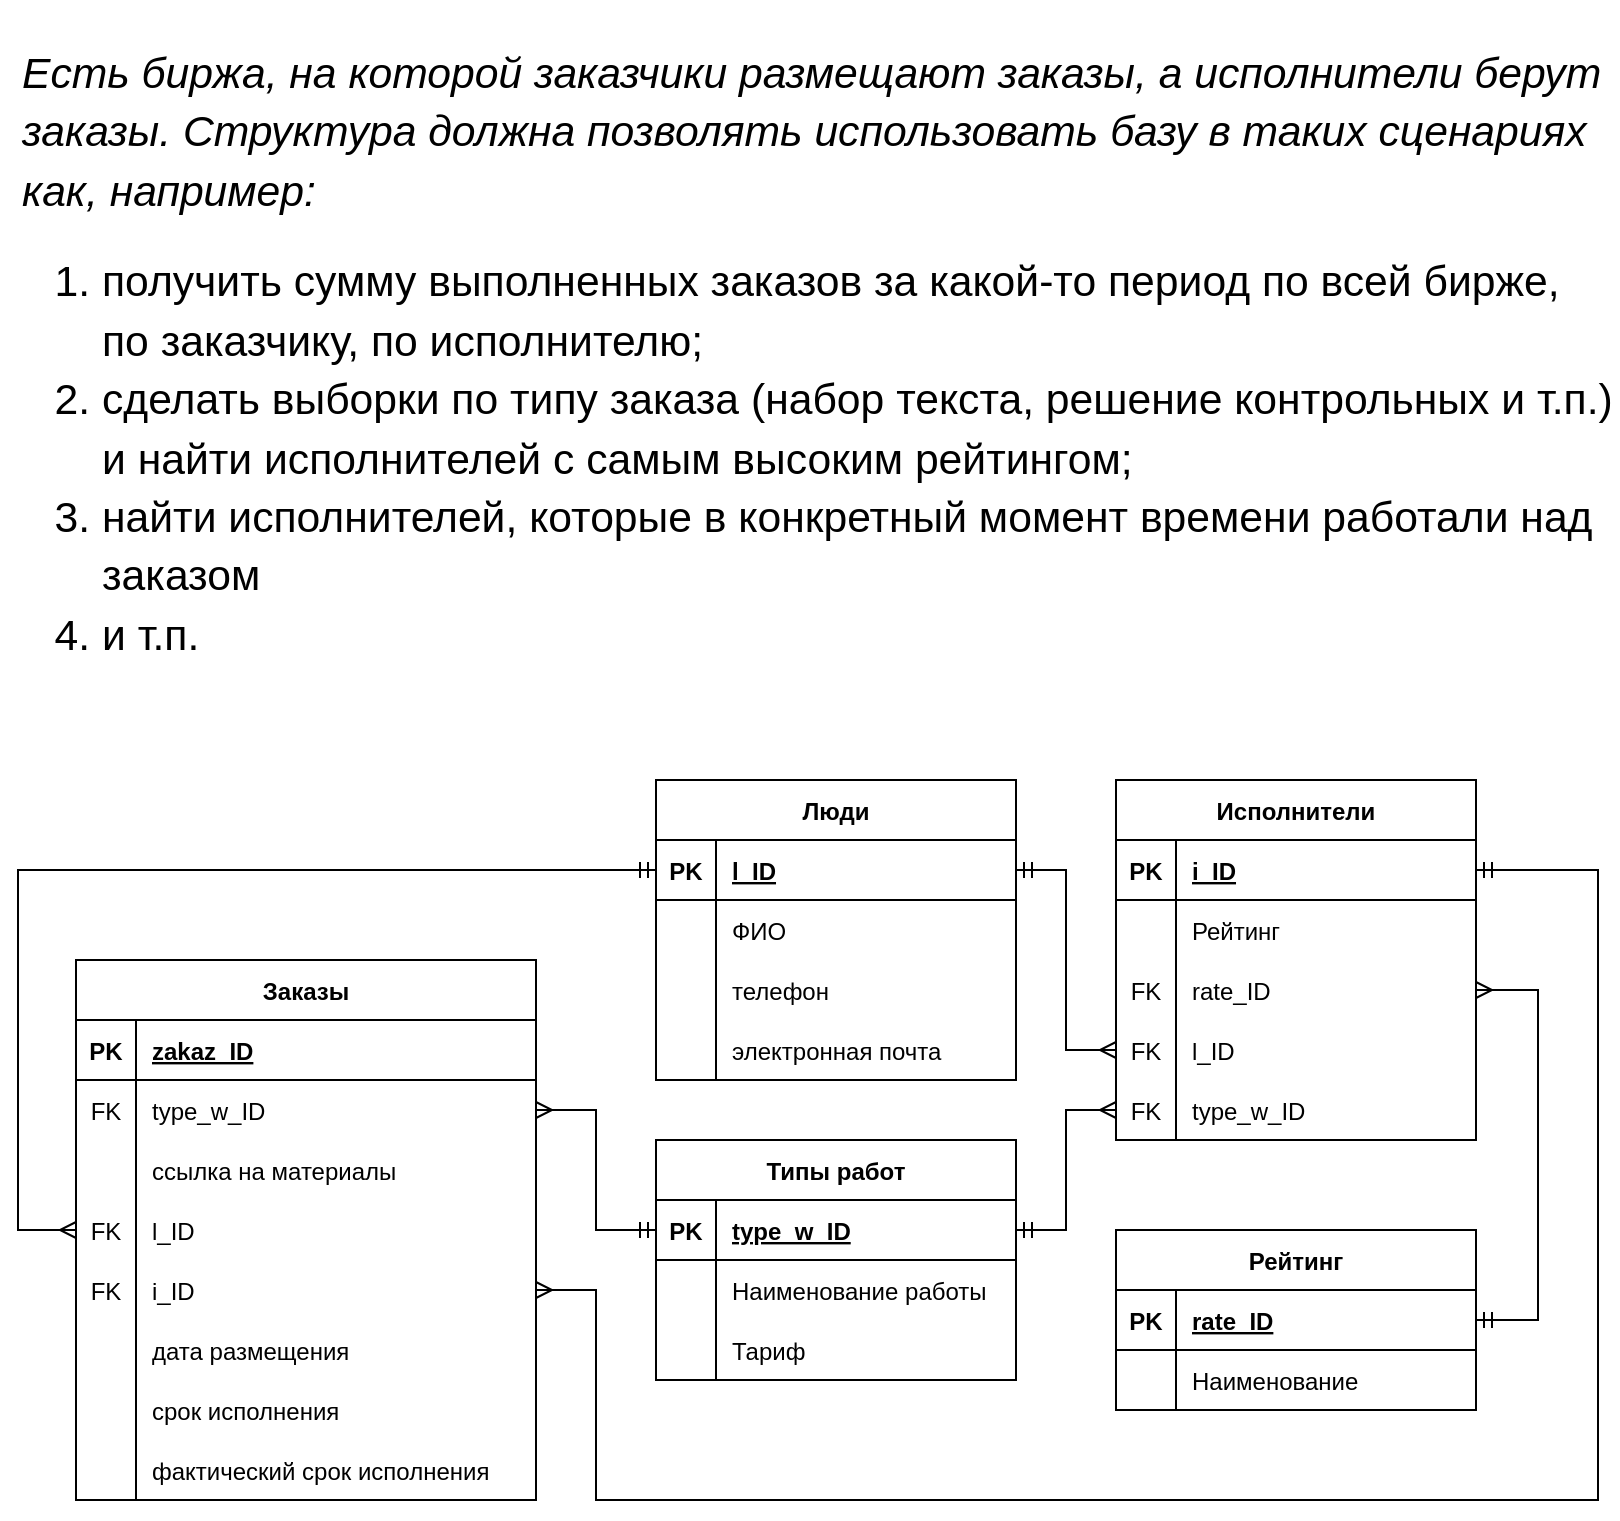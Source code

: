 <mxfile version="16.5.6" type="github">
  <diagram id="vkciOl9hvrgsSbx-2ZFM" name="Page-1">
    <mxGraphModel dx="1102" dy="2061" grid="1" gridSize="10" guides="1" tooltips="1" connect="1" arrows="1" fold="1" page="1" pageScale="1" pageWidth="827" pageHeight="1169" math="0" shadow="0">
      <root>
        <mxCell id="0" />
        <mxCell id="1" parent="0" />
        <mxCell id="ZaQk2l-yjjnWREur3eZ6-1" value="&lt;p dir=&quot;ltr&quot; style=&quot;line-height: 1.38 ; margin-top: 12pt ; margin-bottom: 12pt&quot; id=&quot;docs-internal-guid-576c9d6f-7fff-1a67-5359-b7218d271dd9&quot;&gt;&lt;span style=&quot;font-size: 16pt; font-family: &amp;quot;ibm plex sans&amp;quot;, sans-serif; color: rgb(0, 0, 0); background-color: transparent; font-weight: 400; font-style: italic; font-variant: normal; text-decoration: none; vertical-align: baseline;&quot;&gt;Есть биржа, на которой заказчики размещают заказы, а исполнители берут заказы. Структура должна позволять использовать базу в таких сценариях как, например:&lt;/span&gt;&lt;/p&gt;&lt;ol style=&quot;margin-top: 0 ; margin-bottom: 0&quot;&gt;&lt;li dir=&quot;ltr&quot; style=&quot;list-style-type: decimal; font-size: 16pt; font-family: &amp;quot;ibm plex sans&amp;quot;, sans-serif; color: rgb(0, 0, 0); background-color: transparent; font-weight: 400; font-style: normal; font-variant: normal; text-decoration: none; vertical-align: baseline;&quot;&gt;&lt;p dir=&quot;ltr&quot; style=&quot;line-height: 1.38 ; margin-top: 12pt ; margin-bottom: 0pt&quot;&gt;&lt;span style=&quot;font-size: 16pt; font-family: &amp;quot;ibm plex sans&amp;quot;, sans-serif; color: rgb(0, 0, 0); background-color: transparent; font-weight: 400; font-style: normal; font-variant: normal; text-decoration: none; vertical-align: baseline;&quot;&gt;получить сумму выполненных заказов за какой-то период по всей бирже, по заказчику, по исполнителю;&lt;/span&gt;&lt;/p&gt;&lt;/li&gt;&lt;li dir=&quot;ltr&quot; style=&quot;list-style-type: decimal; font-size: 16pt; font-family: &amp;quot;ibm plex sans&amp;quot;, sans-serif; color: rgb(0, 0, 0); background-color: transparent; font-weight: 400; font-style: normal; font-variant: normal; text-decoration: none; vertical-align: baseline;&quot;&gt;&lt;p dir=&quot;ltr&quot; style=&quot;line-height: 1.38 ; margin-top: 0pt ; margin-bottom: 0pt&quot;&gt;&lt;span style=&quot;font-size: 16pt; font-family: &amp;quot;ibm plex sans&amp;quot;, sans-serif; color: rgb(0, 0, 0); background-color: transparent; font-weight: 400; font-style: normal; font-variant: normal; text-decoration: none; vertical-align: baseline;&quot;&gt;сделать выборки по типу заказа (набор текста, решение контрольных и т.п.) и найти исполнителей с самым высоким рейтингом;&lt;/span&gt;&lt;/p&gt;&lt;/li&gt;&lt;li dir=&quot;ltr&quot; style=&quot;list-style-type: decimal; font-size: 16pt; font-family: &amp;quot;ibm plex sans&amp;quot;, sans-serif; color: rgb(0, 0, 0); background-color: transparent; font-weight: 400; font-style: normal; font-variant: normal; text-decoration: none; vertical-align: baseline;&quot;&gt;&lt;p dir=&quot;ltr&quot; style=&quot;line-height: 1.38 ; margin-top: 0pt ; margin-bottom: 0pt&quot;&gt;&lt;span style=&quot;font-size: 16pt; font-family: &amp;quot;ibm plex sans&amp;quot;, sans-serif; color: rgb(0, 0, 0); background-color: transparent; font-weight: 400; font-style: normal; font-variant: normal; text-decoration: none; vertical-align: baseline;&quot;&gt;найти исполнителей, которые в конкретный момент времени работали над заказом&lt;/span&gt;&lt;/p&gt;&lt;/li&gt;&lt;li dir=&quot;ltr&quot; style=&quot;list-style-type: decimal; font-size: 16pt; font-family: &amp;quot;ibm plex sans&amp;quot;, sans-serif; color: rgb(0, 0, 0); background-color: transparent; font-weight: 400; font-style: normal; font-variant: normal; text-decoration: none; vertical-align: baseline;&quot;&gt;&lt;p dir=&quot;ltr&quot; style=&quot;line-height: 1.38 ; margin-top: 0pt ; margin-bottom: 12pt&quot;&gt;&lt;span style=&quot;font-size: 16pt; font-family: &amp;quot;ibm plex sans&amp;quot;, sans-serif; color: rgb(0, 0, 0); background-color: transparent; font-weight: 400; font-style: normal; font-variant: normal; text-decoration: none; vertical-align: baseline;&quot;&gt;и т.п.&lt;/span&gt;&lt;/p&gt;&lt;/li&gt;&lt;/ol&gt;" style="text;whiteSpace=wrap;html=1;" parent="1" vertex="1">
          <mxGeometry x="20" y="-10" width="800" height="330" as="geometry" />
        </mxCell>
        <mxCell id="ZaQk2l-yjjnWREur3eZ6-2" value="Заказы" style="shape=table;startSize=30;container=1;collapsible=1;childLayout=tableLayout;fixedRows=1;rowLines=0;fontStyle=1;align=center;resizeLast=1;" parent="1" vertex="1">
          <mxGeometry x="49" y="470" width="230" height="270" as="geometry" />
        </mxCell>
        <mxCell id="ZaQk2l-yjjnWREur3eZ6-3" value="" style="shape=tableRow;horizontal=0;startSize=0;swimlaneHead=0;swimlaneBody=0;fillColor=none;collapsible=0;dropTarget=0;points=[[0,0.5],[1,0.5]];portConstraint=eastwest;top=0;left=0;right=0;bottom=1;" parent="ZaQk2l-yjjnWREur3eZ6-2" vertex="1">
          <mxGeometry y="30" width="230" height="30" as="geometry" />
        </mxCell>
        <mxCell id="ZaQk2l-yjjnWREur3eZ6-4" value="PK" style="shape=partialRectangle;connectable=0;fillColor=none;top=0;left=0;bottom=0;right=0;fontStyle=1;overflow=hidden;" parent="ZaQk2l-yjjnWREur3eZ6-3" vertex="1">
          <mxGeometry width="30" height="30" as="geometry">
            <mxRectangle width="30" height="30" as="alternateBounds" />
          </mxGeometry>
        </mxCell>
        <mxCell id="ZaQk2l-yjjnWREur3eZ6-5" value="zakaz_ID" style="shape=partialRectangle;connectable=0;fillColor=none;top=0;left=0;bottom=0;right=0;align=left;spacingLeft=6;fontStyle=5;overflow=hidden;" parent="ZaQk2l-yjjnWREur3eZ6-3" vertex="1">
          <mxGeometry x="30" width="200" height="30" as="geometry">
            <mxRectangle width="200" height="30" as="alternateBounds" />
          </mxGeometry>
        </mxCell>
        <mxCell id="ZaQk2l-yjjnWREur3eZ6-15" value="" style="shape=tableRow;horizontal=0;startSize=0;swimlaneHead=0;swimlaneBody=0;fillColor=none;collapsible=0;dropTarget=0;points=[[0,0.5],[1,0.5]];portConstraint=eastwest;top=0;left=0;right=0;bottom=0;" parent="ZaQk2l-yjjnWREur3eZ6-2" vertex="1">
          <mxGeometry y="60" width="230" height="30" as="geometry" />
        </mxCell>
        <mxCell id="ZaQk2l-yjjnWREur3eZ6-16" value="FK" style="shape=partialRectangle;connectable=0;fillColor=none;top=0;left=0;bottom=0;right=0;fontStyle=0;overflow=hidden;" parent="ZaQk2l-yjjnWREur3eZ6-15" vertex="1">
          <mxGeometry width="30" height="30" as="geometry">
            <mxRectangle width="30" height="30" as="alternateBounds" />
          </mxGeometry>
        </mxCell>
        <mxCell id="ZaQk2l-yjjnWREur3eZ6-17" value="type_w_ID" style="shape=partialRectangle;connectable=0;fillColor=none;top=0;left=0;bottom=0;right=0;align=left;spacingLeft=6;fontStyle=0;overflow=hidden;" parent="ZaQk2l-yjjnWREur3eZ6-15" vertex="1">
          <mxGeometry x="30" width="200" height="30" as="geometry">
            <mxRectangle width="200" height="30" as="alternateBounds" />
          </mxGeometry>
        </mxCell>
        <mxCell id="ZaQk2l-yjjnWREur3eZ6-9" value="" style="shape=tableRow;horizontal=0;startSize=0;swimlaneHead=0;swimlaneBody=0;fillColor=none;collapsible=0;dropTarget=0;points=[[0,0.5],[1,0.5]];portConstraint=eastwest;top=0;left=0;right=0;bottom=0;" parent="ZaQk2l-yjjnWREur3eZ6-2" vertex="1">
          <mxGeometry y="90" width="230" height="30" as="geometry" />
        </mxCell>
        <mxCell id="ZaQk2l-yjjnWREur3eZ6-10" value="" style="shape=partialRectangle;connectable=0;fillColor=none;top=0;left=0;bottom=0;right=0;editable=1;overflow=hidden;" parent="ZaQk2l-yjjnWREur3eZ6-9" vertex="1">
          <mxGeometry width="30" height="30" as="geometry">
            <mxRectangle width="30" height="30" as="alternateBounds" />
          </mxGeometry>
        </mxCell>
        <mxCell id="ZaQk2l-yjjnWREur3eZ6-11" value="ссылка на материалы" style="shape=partialRectangle;connectable=0;fillColor=none;top=0;left=0;bottom=0;right=0;align=left;spacingLeft=6;overflow=hidden;" parent="ZaQk2l-yjjnWREur3eZ6-9" vertex="1">
          <mxGeometry x="30" width="200" height="30" as="geometry">
            <mxRectangle width="200" height="30" as="alternateBounds" />
          </mxGeometry>
        </mxCell>
        <mxCell id="ZaQk2l-yjjnWREur3eZ6-92" value="" style="shape=tableRow;horizontal=0;startSize=0;swimlaneHead=0;swimlaneBody=0;fillColor=none;collapsible=0;dropTarget=0;points=[[0,0.5],[1,0.5]];portConstraint=eastwest;top=0;left=0;right=0;bottom=0;" parent="ZaQk2l-yjjnWREur3eZ6-2" vertex="1">
          <mxGeometry y="120" width="230" height="30" as="geometry" />
        </mxCell>
        <mxCell id="ZaQk2l-yjjnWREur3eZ6-93" value="FK" style="shape=partialRectangle;connectable=0;fillColor=none;top=0;left=0;bottom=0;right=0;fontStyle=0;overflow=hidden;" parent="ZaQk2l-yjjnWREur3eZ6-92" vertex="1">
          <mxGeometry width="30" height="30" as="geometry">
            <mxRectangle width="30" height="30" as="alternateBounds" />
          </mxGeometry>
        </mxCell>
        <mxCell id="ZaQk2l-yjjnWREur3eZ6-94" value="l_ID" style="shape=partialRectangle;connectable=0;fillColor=none;top=0;left=0;bottom=0;right=0;align=left;spacingLeft=6;fontStyle=0;overflow=hidden;" parent="ZaQk2l-yjjnWREur3eZ6-92" vertex="1">
          <mxGeometry x="30" width="200" height="30" as="geometry">
            <mxRectangle width="200" height="30" as="alternateBounds" />
          </mxGeometry>
        </mxCell>
        <mxCell id="ZaQk2l-yjjnWREur3eZ6-48" value="" style="shape=tableRow;horizontal=0;startSize=0;swimlaneHead=0;swimlaneBody=0;fillColor=none;collapsible=0;dropTarget=0;points=[[0,0.5],[1,0.5]];portConstraint=eastwest;top=0;left=0;right=0;bottom=0;" parent="ZaQk2l-yjjnWREur3eZ6-2" vertex="1">
          <mxGeometry y="150" width="230" height="30" as="geometry" />
        </mxCell>
        <mxCell id="ZaQk2l-yjjnWREur3eZ6-49" value="FK" style="shape=partialRectangle;connectable=0;fillColor=none;top=0;left=0;bottom=0;right=0;fontStyle=0;overflow=hidden;" parent="ZaQk2l-yjjnWREur3eZ6-48" vertex="1">
          <mxGeometry width="30" height="30" as="geometry">
            <mxRectangle width="30" height="30" as="alternateBounds" />
          </mxGeometry>
        </mxCell>
        <mxCell id="ZaQk2l-yjjnWREur3eZ6-50" value="i_ID" style="shape=partialRectangle;connectable=0;fillColor=none;top=0;left=0;bottom=0;right=0;align=left;spacingLeft=6;fontStyle=0;overflow=hidden;" parent="ZaQk2l-yjjnWREur3eZ6-48" vertex="1">
          <mxGeometry x="30" width="200" height="30" as="geometry">
            <mxRectangle width="200" height="30" as="alternateBounds" />
          </mxGeometry>
        </mxCell>
        <mxCell id="ZaQk2l-yjjnWREur3eZ6-127" value="" style="shape=tableRow;horizontal=0;startSize=0;swimlaneHead=0;swimlaneBody=0;fillColor=none;collapsible=0;dropTarget=0;points=[[0,0.5],[1,0.5]];portConstraint=eastwest;top=0;left=0;right=0;bottom=0;" parent="ZaQk2l-yjjnWREur3eZ6-2" vertex="1">
          <mxGeometry y="180" width="230" height="30" as="geometry" />
        </mxCell>
        <mxCell id="ZaQk2l-yjjnWREur3eZ6-128" value="" style="shape=partialRectangle;connectable=0;fillColor=none;top=0;left=0;bottom=0;right=0;editable=1;overflow=hidden;" parent="ZaQk2l-yjjnWREur3eZ6-127" vertex="1">
          <mxGeometry width="30" height="30" as="geometry">
            <mxRectangle width="30" height="30" as="alternateBounds" />
          </mxGeometry>
        </mxCell>
        <mxCell id="ZaQk2l-yjjnWREur3eZ6-129" value="дата размещения" style="shape=partialRectangle;connectable=0;fillColor=none;top=0;left=0;bottom=0;right=0;align=left;spacingLeft=6;overflow=hidden;" parent="ZaQk2l-yjjnWREur3eZ6-127" vertex="1">
          <mxGeometry x="30" width="200" height="30" as="geometry">
            <mxRectangle width="200" height="30" as="alternateBounds" />
          </mxGeometry>
        </mxCell>
        <mxCell id="ZaQk2l-yjjnWREur3eZ6-130" value="" style="shape=tableRow;horizontal=0;startSize=0;swimlaneHead=0;swimlaneBody=0;fillColor=none;collapsible=0;dropTarget=0;points=[[0,0.5],[1,0.5]];portConstraint=eastwest;top=0;left=0;right=0;bottom=0;" parent="ZaQk2l-yjjnWREur3eZ6-2" vertex="1">
          <mxGeometry y="210" width="230" height="30" as="geometry" />
        </mxCell>
        <mxCell id="ZaQk2l-yjjnWREur3eZ6-131" value="" style="shape=partialRectangle;connectable=0;fillColor=none;top=0;left=0;bottom=0;right=0;editable=1;overflow=hidden;" parent="ZaQk2l-yjjnWREur3eZ6-130" vertex="1">
          <mxGeometry width="30" height="30" as="geometry">
            <mxRectangle width="30" height="30" as="alternateBounds" />
          </mxGeometry>
        </mxCell>
        <mxCell id="ZaQk2l-yjjnWREur3eZ6-132" value="срок исполнения" style="shape=partialRectangle;connectable=0;fillColor=none;top=0;left=0;bottom=0;right=0;align=left;spacingLeft=6;overflow=hidden;" parent="ZaQk2l-yjjnWREur3eZ6-130" vertex="1">
          <mxGeometry x="30" width="200" height="30" as="geometry">
            <mxRectangle width="200" height="30" as="alternateBounds" />
          </mxGeometry>
        </mxCell>
        <mxCell id="ZaQk2l-yjjnWREur3eZ6-142" value="" style="shape=tableRow;horizontal=0;startSize=0;swimlaneHead=0;swimlaneBody=0;fillColor=none;collapsible=0;dropTarget=0;points=[[0,0.5],[1,0.5]];portConstraint=eastwest;top=0;left=0;right=0;bottom=0;" parent="ZaQk2l-yjjnWREur3eZ6-2" vertex="1">
          <mxGeometry y="240" width="230" height="30" as="geometry" />
        </mxCell>
        <mxCell id="ZaQk2l-yjjnWREur3eZ6-143" value="" style="shape=partialRectangle;connectable=0;fillColor=none;top=0;left=0;bottom=0;right=0;editable=1;overflow=hidden;" parent="ZaQk2l-yjjnWREur3eZ6-142" vertex="1">
          <mxGeometry width="30" height="30" as="geometry">
            <mxRectangle width="30" height="30" as="alternateBounds" />
          </mxGeometry>
        </mxCell>
        <mxCell id="ZaQk2l-yjjnWREur3eZ6-144" value="фактический срок исполнения" style="shape=partialRectangle;connectable=0;fillColor=none;top=0;left=0;bottom=0;right=0;align=left;spacingLeft=6;overflow=hidden;" parent="ZaQk2l-yjjnWREur3eZ6-142" vertex="1">
          <mxGeometry x="30" width="200" height="30" as="geometry">
            <mxRectangle width="200" height="30" as="alternateBounds" />
          </mxGeometry>
        </mxCell>
        <mxCell id="ZaQk2l-yjjnWREur3eZ6-18" value="Люди" style="shape=table;startSize=30;container=1;collapsible=1;childLayout=tableLayout;fixedRows=1;rowLines=0;fontStyle=1;align=center;resizeLast=1;" parent="1" vertex="1">
          <mxGeometry x="339" y="380" width="180" height="150" as="geometry" />
        </mxCell>
        <mxCell id="ZaQk2l-yjjnWREur3eZ6-19" value="" style="shape=tableRow;horizontal=0;startSize=0;swimlaneHead=0;swimlaneBody=0;fillColor=none;collapsible=0;dropTarget=0;points=[[0,0.5],[1,0.5]];portConstraint=eastwest;top=0;left=0;right=0;bottom=1;" parent="ZaQk2l-yjjnWREur3eZ6-18" vertex="1">
          <mxGeometry y="30" width="180" height="30" as="geometry" />
        </mxCell>
        <mxCell id="ZaQk2l-yjjnWREur3eZ6-20" value="PK" style="shape=partialRectangle;connectable=0;fillColor=none;top=0;left=0;bottom=0;right=0;fontStyle=1;overflow=hidden;" parent="ZaQk2l-yjjnWREur3eZ6-19" vertex="1">
          <mxGeometry width="30" height="30" as="geometry">
            <mxRectangle width="30" height="30" as="alternateBounds" />
          </mxGeometry>
        </mxCell>
        <mxCell id="ZaQk2l-yjjnWREur3eZ6-21" value="l_ID" style="shape=partialRectangle;connectable=0;fillColor=none;top=0;left=0;bottom=0;right=0;align=left;spacingLeft=6;fontStyle=5;overflow=hidden;" parent="ZaQk2l-yjjnWREur3eZ6-19" vertex="1">
          <mxGeometry x="30" width="150" height="30" as="geometry">
            <mxRectangle width="150" height="30" as="alternateBounds" />
          </mxGeometry>
        </mxCell>
        <mxCell id="ZaQk2l-yjjnWREur3eZ6-22" value="" style="shape=tableRow;horizontal=0;startSize=0;swimlaneHead=0;swimlaneBody=0;fillColor=none;collapsible=0;dropTarget=0;points=[[0,0.5],[1,0.5]];portConstraint=eastwest;top=0;left=0;right=0;bottom=0;" parent="ZaQk2l-yjjnWREur3eZ6-18" vertex="1">
          <mxGeometry y="60" width="180" height="30" as="geometry" />
        </mxCell>
        <mxCell id="ZaQk2l-yjjnWREur3eZ6-23" value="" style="shape=partialRectangle;connectable=0;fillColor=none;top=0;left=0;bottom=0;right=0;editable=1;overflow=hidden;" parent="ZaQk2l-yjjnWREur3eZ6-22" vertex="1">
          <mxGeometry width="30" height="30" as="geometry">
            <mxRectangle width="30" height="30" as="alternateBounds" />
          </mxGeometry>
        </mxCell>
        <mxCell id="ZaQk2l-yjjnWREur3eZ6-24" value="ФИО" style="shape=partialRectangle;connectable=0;fillColor=none;top=0;left=0;bottom=0;right=0;align=left;spacingLeft=6;overflow=hidden;" parent="ZaQk2l-yjjnWREur3eZ6-22" vertex="1">
          <mxGeometry x="30" width="150" height="30" as="geometry">
            <mxRectangle width="150" height="30" as="alternateBounds" />
          </mxGeometry>
        </mxCell>
        <mxCell id="ZaQk2l-yjjnWREur3eZ6-25" value="" style="shape=tableRow;horizontal=0;startSize=0;swimlaneHead=0;swimlaneBody=0;fillColor=none;collapsible=0;dropTarget=0;points=[[0,0.5],[1,0.5]];portConstraint=eastwest;top=0;left=0;right=0;bottom=0;" parent="ZaQk2l-yjjnWREur3eZ6-18" vertex="1">
          <mxGeometry y="90" width="180" height="30" as="geometry" />
        </mxCell>
        <mxCell id="ZaQk2l-yjjnWREur3eZ6-26" value="" style="shape=partialRectangle;connectable=0;fillColor=none;top=0;left=0;bottom=0;right=0;editable=1;overflow=hidden;" parent="ZaQk2l-yjjnWREur3eZ6-25" vertex="1">
          <mxGeometry width="30" height="30" as="geometry">
            <mxRectangle width="30" height="30" as="alternateBounds" />
          </mxGeometry>
        </mxCell>
        <mxCell id="ZaQk2l-yjjnWREur3eZ6-27" value="телефон" style="shape=partialRectangle;connectable=0;fillColor=none;top=0;left=0;bottom=0;right=0;align=left;spacingLeft=6;overflow=hidden;" parent="ZaQk2l-yjjnWREur3eZ6-25" vertex="1">
          <mxGeometry x="30" width="150" height="30" as="geometry">
            <mxRectangle width="150" height="30" as="alternateBounds" />
          </mxGeometry>
        </mxCell>
        <mxCell id="ZaQk2l-yjjnWREur3eZ6-28" value="" style="shape=tableRow;horizontal=0;startSize=0;swimlaneHead=0;swimlaneBody=0;fillColor=none;collapsible=0;dropTarget=0;points=[[0,0.5],[1,0.5]];portConstraint=eastwest;top=0;left=0;right=0;bottom=0;" parent="ZaQk2l-yjjnWREur3eZ6-18" vertex="1">
          <mxGeometry y="120" width="180" height="30" as="geometry" />
        </mxCell>
        <mxCell id="ZaQk2l-yjjnWREur3eZ6-29" value="" style="shape=partialRectangle;connectable=0;fillColor=none;top=0;left=0;bottom=0;right=0;editable=1;overflow=hidden;" parent="ZaQk2l-yjjnWREur3eZ6-28" vertex="1">
          <mxGeometry width="30" height="30" as="geometry">
            <mxRectangle width="30" height="30" as="alternateBounds" />
          </mxGeometry>
        </mxCell>
        <mxCell id="ZaQk2l-yjjnWREur3eZ6-30" value="электронная почта" style="shape=partialRectangle;connectable=0;fillColor=none;top=0;left=0;bottom=0;right=0;align=left;spacingLeft=6;overflow=hidden;" parent="ZaQk2l-yjjnWREur3eZ6-28" vertex="1">
          <mxGeometry x="30" width="150" height="30" as="geometry">
            <mxRectangle width="150" height="30" as="alternateBounds" />
          </mxGeometry>
        </mxCell>
        <mxCell id="ZaQk2l-yjjnWREur3eZ6-31" value="Исполнители" style="shape=table;startSize=30;container=1;collapsible=1;childLayout=tableLayout;fixedRows=1;rowLines=0;fontStyle=1;align=center;resizeLast=1;" parent="1" vertex="1">
          <mxGeometry x="569" y="380" width="180" height="180" as="geometry" />
        </mxCell>
        <mxCell id="ZaQk2l-yjjnWREur3eZ6-32" value="" style="shape=tableRow;horizontal=0;startSize=0;swimlaneHead=0;swimlaneBody=0;fillColor=none;collapsible=0;dropTarget=0;points=[[0,0.5],[1,0.5]];portConstraint=eastwest;top=0;left=0;right=0;bottom=1;" parent="ZaQk2l-yjjnWREur3eZ6-31" vertex="1">
          <mxGeometry y="30" width="180" height="30" as="geometry" />
        </mxCell>
        <mxCell id="ZaQk2l-yjjnWREur3eZ6-33" value="PK" style="shape=partialRectangle;connectable=0;fillColor=none;top=0;left=0;bottom=0;right=0;fontStyle=1;overflow=hidden;" parent="ZaQk2l-yjjnWREur3eZ6-32" vertex="1">
          <mxGeometry width="30" height="30" as="geometry">
            <mxRectangle width="30" height="30" as="alternateBounds" />
          </mxGeometry>
        </mxCell>
        <mxCell id="ZaQk2l-yjjnWREur3eZ6-34" value="i_ID" style="shape=partialRectangle;connectable=0;fillColor=none;top=0;left=0;bottom=0;right=0;align=left;spacingLeft=6;fontStyle=5;overflow=hidden;" parent="ZaQk2l-yjjnWREur3eZ6-32" vertex="1">
          <mxGeometry x="30" width="150" height="30" as="geometry">
            <mxRectangle width="150" height="30" as="alternateBounds" />
          </mxGeometry>
        </mxCell>
        <mxCell id="ZaQk2l-yjjnWREur3eZ6-38" value="" style="shape=tableRow;horizontal=0;startSize=0;swimlaneHead=0;swimlaneBody=0;fillColor=none;collapsible=0;dropTarget=0;points=[[0,0.5],[1,0.5]];portConstraint=eastwest;top=0;left=0;right=0;bottom=0;" parent="ZaQk2l-yjjnWREur3eZ6-31" vertex="1">
          <mxGeometry y="60" width="180" height="30" as="geometry" />
        </mxCell>
        <mxCell id="ZaQk2l-yjjnWREur3eZ6-39" value="" style="shape=partialRectangle;connectable=0;fillColor=none;top=0;left=0;bottom=0;right=0;editable=1;overflow=hidden;" parent="ZaQk2l-yjjnWREur3eZ6-38" vertex="1">
          <mxGeometry width="30" height="30" as="geometry">
            <mxRectangle width="30" height="30" as="alternateBounds" />
          </mxGeometry>
        </mxCell>
        <mxCell id="ZaQk2l-yjjnWREur3eZ6-40" value="Рейтинг" style="shape=partialRectangle;connectable=0;fillColor=none;top=0;left=0;bottom=0;right=0;align=left;spacingLeft=6;overflow=hidden;" parent="ZaQk2l-yjjnWREur3eZ6-38" vertex="1">
          <mxGeometry x="30" width="150" height="30" as="geometry">
            <mxRectangle width="150" height="30" as="alternateBounds" />
          </mxGeometry>
        </mxCell>
        <mxCell id="ZaQk2l-yjjnWREur3eZ6-64" value="" style="shape=tableRow;horizontal=0;startSize=0;swimlaneHead=0;swimlaneBody=0;fillColor=none;collapsible=0;dropTarget=0;points=[[0,0.5],[1,0.5]];portConstraint=eastwest;top=0;left=0;right=0;bottom=0;" parent="ZaQk2l-yjjnWREur3eZ6-31" vertex="1">
          <mxGeometry y="90" width="180" height="30" as="geometry" />
        </mxCell>
        <mxCell id="ZaQk2l-yjjnWREur3eZ6-65" value="FK" style="shape=partialRectangle;connectable=0;fillColor=none;top=0;left=0;bottom=0;right=0;fontStyle=0;overflow=hidden;" parent="ZaQk2l-yjjnWREur3eZ6-64" vertex="1">
          <mxGeometry width="30" height="30" as="geometry">
            <mxRectangle width="30" height="30" as="alternateBounds" />
          </mxGeometry>
        </mxCell>
        <mxCell id="ZaQk2l-yjjnWREur3eZ6-66" value="rate_ID" style="shape=partialRectangle;connectable=0;fillColor=none;top=0;left=0;bottom=0;right=0;align=left;spacingLeft=6;fontStyle=0;overflow=hidden;" parent="ZaQk2l-yjjnWREur3eZ6-64" vertex="1">
          <mxGeometry x="30" width="150" height="30" as="geometry">
            <mxRectangle width="150" height="30" as="alternateBounds" />
          </mxGeometry>
        </mxCell>
        <mxCell id="ZaQk2l-yjjnWREur3eZ6-67" value="" style="shape=tableRow;horizontal=0;startSize=0;swimlaneHead=0;swimlaneBody=0;fillColor=none;collapsible=0;dropTarget=0;points=[[0,0.5],[1,0.5]];portConstraint=eastwest;top=0;left=0;right=0;bottom=0;" parent="ZaQk2l-yjjnWREur3eZ6-31" vertex="1">
          <mxGeometry y="120" width="180" height="30" as="geometry" />
        </mxCell>
        <mxCell id="ZaQk2l-yjjnWREur3eZ6-68" value="FK" style="shape=partialRectangle;connectable=0;fillColor=none;top=0;left=0;bottom=0;right=0;fontStyle=0;overflow=hidden;" parent="ZaQk2l-yjjnWREur3eZ6-67" vertex="1">
          <mxGeometry width="30" height="30" as="geometry">
            <mxRectangle width="30" height="30" as="alternateBounds" />
          </mxGeometry>
        </mxCell>
        <mxCell id="ZaQk2l-yjjnWREur3eZ6-69" value="l_ID" style="shape=partialRectangle;connectable=0;fillColor=none;top=0;left=0;bottom=0;right=0;align=left;spacingLeft=6;fontStyle=0;overflow=hidden;" parent="ZaQk2l-yjjnWREur3eZ6-67" vertex="1">
          <mxGeometry x="30" width="150" height="30" as="geometry">
            <mxRectangle width="150" height="30" as="alternateBounds" />
          </mxGeometry>
        </mxCell>
        <mxCell id="ZaQk2l-yjjnWREur3eZ6-83" value="" style="shape=tableRow;horizontal=0;startSize=0;swimlaneHead=0;swimlaneBody=0;fillColor=none;collapsible=0;dropTarget=0;points=[[0,0.5],[1,0.5]];portConstraint=eastwest;top=0;left=0;right=0;bottom=0;" parent="ZaQk2l-yjjnWREur3eZ6-31" vertex="1">
          <mxGeometry y="150" width="180" height="30" as="geometry" />
        </mxCell>
        <mxCell id="ZaQk2l-yjjnWREur3eZ6-84" value="FK" style="shape=partialRectangle;connectable=0;fillColor=none;top=0;left=0;bottom=0;right=0;fontStyle=0;overflow=hidden;" parent="ZaQk2l-yjjnWREur3eZ6-83" vertex="1">
          <mxGeometry width="30" height="30" as="geometry">
            <mxRectangle width="30" height="30" as="alternateBounds" />
          </mxGeometry>
        </mxCell>
        <mxCell id="ZaQk2l-yjjnWREur3eZ6-85" value="type_w_ID" style="shape=partialRectangle;connectable=0;fillColor=none;top=0;left=0;bottom=0;right=0;align=left;spacingLeft=6;fontStyle=0;overflow=hidden;" parent="ZaQk2l-yjjnWREur3eZ6-83" vertex="1">
          <mxGeometry x="30" width="150" height="30" as="geometry">
            <mxRectangle width="150" height="30" as="alternateBounds" />
          </mxGeometry>
        </mxCell>
        <mxCell id="ZaQk2l-yjjnWREur3eZ6-51" value="Рейтинг" style="shape=table;startSize=30;container=1;collapsible=1;childLayout=tableLayout;fixedRows=1;rowLines=0;fontStyle=1;align=center;resizeLast=1;" parent="1" vertex="1">
          <mxGeometry x="569" y="605" width="180" height="90" as="geometry" />
        </mxCell>
        <mxCell id="ZaQk2l-yjjnWREur3eZ6-52" value="" style="shape=tableRow;horizontal=0;startSize=0;swimlaneHead=0;swimlaneBody=0;fillColor=none;collapsible=0;dropTarget=0;points=[[0,0.5],[1,0.5]];portConstraint=eastwest;top=0;left=0;right=0;bottom=1;" parent="ZaQk2l-yjjnWREur3eZ6-51" vertex="1">
          <mxGeometry y="30" width="180" height="30" as="geometry" />
        </mxCell>
        <mxCell id="ZaQk2l-yjjnWREur3eZ6-53" value="PK" style="shape=partialRectangle;connectable=0;fillColor=none;top=0;left=0;bottom=0;right=0;fontStyle=1;overflow=hidden;" parent="ZaQk2l-yjjnWREur3eZ6-52" vertex="1">
          <mxGeometry width="30" height="30" as="geometry">
            <mxRectangle width="30" height="30" as="alternateBounds" />
          </mxGeometry>
        </mxCell>
        <mxCell id="ZaQk2l-yjjnWREur3eZ6-54" value="rate_ID" style="shape=partialRectangle;connectable=0;fillColor=none;top=0;left=0;bottom=0;right=0;align=left;spacingLeft=6;fontStyle=5;overflow=hidden;" parent="ZaQk2l-yjjnWREur3eZ6-52" vertex="1">
          <mxGeometry x="30" width="150" height="30" as="geometry">
            <mxRectangle width="150" height="30" as="alternateBounds" />
          </mxGeometry>
        </mxCell>
        <mxCell id="ZaQk2l-yjjnWREur3eZ6-55" value="" style="shape=tableRow;horizontal=0;startSize=0;swimlaneHead=0;swimlaneBody=0;fillColor=none;collapsible=0;dropTarget=0;points=[[0,0.5],[1,0.5]];portConstraint=eastwest;top=0;left=0;right=0;bottom=0;" parent="ZaQk2l-yjjnWREur3eZ6-51" vertex="1">
          <mxGeometry y="60" width="180" height="30" as="geometry" />
        </mxCell>
        <mxCell id="ZaQk2l-yjjnWREur3eZ6-56" value="" style="shape=partialRectangle;connectable=0;fillColor=none;top=0;left=0;bottom=0;right=0;editable=1;overflow=hidden;" parent="ZaQk2l-yjjnWREur3eZ6-55" vertex="1">
          <mxGeometry width="30" height="30" as="geometry">
            <mxRectangle width="30" height="30" as="alternateBounds" />
          </mxGeometry>
        </mxCell>
        <mxCell id="ZaQk2l-yjjnWREur3eZ6-57" value="Наименование" style="shape=partialRectangle;connectable=0;fillColor=none;top=0;left=0;bottom=0;right=0;align=left;spacingLeft=6;overflow=hidden;" parent="ZaQk2l-yjjnWREur3eZ6-55" vertex="1">
          <mxGeometry x="30" width="150" height="30" as="geometry">
            <mxRectangle width="150" height="30" as="alternateBounds" />
          </mxGeometry>
        </mxCell>
        <mxCell id="ZaQk2l-yjjnWREur3eZ6-70" value="Типы работ" style="shape=table;startSize=30;container=1;collapsible=1;childLayout=tableLayout;fixedRows=1;rowLines=0;fontStyle=1;align=center;resizeLast=1;" parent="1" vertex="1">
          <mxGeometry x="339" y="560" width="180" height="120" as="geometry" />
        </mxCell>
        <mxCell id="ZaQk2l-yjjnWREur3eZ6-71" value="" style="shape=tableRow;horizontal=0;startSize=0;swimlaneHead=0;swimlaneBody=0;fillColor=none;collapsible=0;dropTarget=0;points=[[0,0.5],[1,0.5]];portConstraint=eastwest;top=0;left=0;right=0;bottom=1;" parent="ZaQk2l-yjjnWREur3eZ6-70" vertex="1">
          <mxGeometry y="30" width="180" height="30" as="geometry" />
        </mxCell>
        <mxCell id="ZaQk2l-yjjnWREur3eZ6-72" value="PK" style="shape=partialRectangle;connectable=0;fillColor=none;top=0;left=0;bottom=0;right=0;fontStyle=1;overflow=hidden;" parent="ZaQk2l-yjjnWREur3eZ6-71" vertex="1">
          <mxGeometry width="30" height="30" as="geometry">
            <mxRectangle width="30" height="30" as="alternateBounds" />
          </mxGeometry>
        </mxCell>
        <mxCell id="ZaQk2l-yjjnWREur3eZ6-73" value="type_w_ID" style="shape=partialRectangle;connectable=0;fillColor=none;top=0;left=0;bottom=0;right=0;align=left;spacingLeft=6;fontStyle=5;overflow=hidden;" parent="ZaQk2l-yjjnWREur3eZ6-71" vertex="1">
          <mxGeometry x="30" width="150" height="30" as="geometry">
            <mxRectangle width="150" height="30" as="alternateBounds" />
          </mxGeometry>
        </mxCell>
        <mxCell id="ZaQk2l-yjjnWREur3eZ6-74" value="" style="shape=tableRow;horizontal=0;startSize=0;swimlaneHead=0;swimlaneBody=0;fillColor=none;collapsible=0;dropTarget=0;points=[[0,0.5],[1,0.5]];portConstraint=eastwest;top=0;left=0;right=0;bottom=0;" parent="ZaQk2l-yjjnWREur3eZ6-70" vertex="1">
          <mxGeometry y="60" width="180" height="30" as="geometry" />
        </mxCell>
        <mxCell id="ZaQk2l-yjjnWREur3eZ6-75" value="" style="shape=partialRectangle;connectable=0;fillColor=none;top=0;left=0;bottom=0;right=0;editable=1;overflow=hidden;" parent="ZaQk2l-yjjnWREur3eZ6-74" vertex="1">
          <mxGeometry width="30" height="30" as="geometry">
            <mxRectangle width="30" height="30" as="alternateBounds" />
          </mxGeometry>
        </mxCell>
        <mxCell id="ZaQk2l-yjjnWREur3eZ6-76" value="Наименование работы" style="shape=partialRectangle;connectable=0;fillColor=none;top=0;left=0;bottom=0;right=0;align=left;spacingLeft=6;overflow=hidden;" parent="ZaQk2l-yjjnWREur3eZ6-74" vertex="1">
          <mxGeometry x="30" width="150" height="30" as="geometry">
            <mxRectangle width="150" height="30" as="alternateBounds" />
          </mxGeometry>
        </mxCell>
        <mxCell id="ZaQk2l-yjjnWREur3eZ6-89" value="" style="shape=tableRow;horizontal=0;startSize=0;swimlaneHead=0;swimlaneBody=0;fillColor=none;collapsible=0;dropTarget=0;points=[[0,0.5],[1,0.5]];portConstraint=eastwest;top=0;left=0;right=0;bottom=0;" parent="ZaQk2l-yjjnWREur3eZ6-70" vertex="1">
          <mxGeometry y="90" width="180" height="30" as="geometry" />
        </mxCell>
        <mxCell id="ZaQk2l-yjjnWREur3eZ6-90" value="" style="shape=partialRectangle;connectable=0;fillColor=none;top=0;left=0;bottom=0;right=0;editable=1;overflow=hidden;" parent="ZaQk2l-yjjnWREur3eZ6-89" vertex="1">
          <mxGeometry width="30" height="30" as="geometry">
            <mxRectangle width="30" height="30" as="alternateBounds" />
          </mxGeometry>
        </mxCell>
        <mxCell id="ZaQk2l-yjjnWREur3eZ6-91" value="Тариф" style="shape=partialRectangle;connectable=0;fillColor=none;top=0;left=0;bottom=0;right=0;align=left;spacingLeft=6;overflow=hidden;" parent="ZaQk2l-yjjnWREur3eZ6-89" vertex="1">
          <mxGeometry x="30" width="150" height="30" as="geometry">
            <mxRectangle width="150" height="30" as="alternateBounds" />
          </mxGeometry>
        </mxCell>
        <mxCell id="ZaQk2l-yjjnWREur3eZ6-135" style="edgeStyle=orthogonalEdgeStyle;rounded=0;orthogonalLoop=1;jettySize=auto;html=1;exitX=1;exitY=0.5;exitDx=0;exitDy=0;entryX=0;entryY=0.5;entryDx=0;entryDy=0;endArrow=ERmandOne;endFill=0;startArrow=ERmany;startFill=0;" parent="1" source="ZaQk2l-yjjnWREur3eZ6-15" target="ZaQk2l-yjjnWREur3eZ6-71" edge="1">
          <mxGeometry relative="1" as="geometry" />
        </mxCell>
        <mxCell id="ZaQk2l-yjjnWREur3eZ6-136" style="edgeStyle=orthogonalEdgeStyle;rounded=0;orthogonalLoop=1;jettySize=auto;html=1;exitX=1;exitY=0.5;exitDx=0;exitDy=0;entryX=0;entryY=0.5;entryDx=0;entryDy=0;startArrow=ERmandOne;startFill=0;endArrow=ERmany;endFill=0;" parent="1" source="ZaQk2l-yjjnWREur3eZ6-71" target="ZaQk2l-yjjnWREur3eZ6-83" edge="1">
          <mxGeometry relative="1" as="geometry" />
        </mxCell>
        <mxCell id="ZaQk2l-yjjnWREur3eZ6-137" style="edgeStyle=orthogonalEdgeStyle;rounded=0;orthogonalLoop=1;jettySize=auto;html=1;exitX=1;exitY=0.5;exitDx=0;exitDy=0;entryX=0;entryY=0.5;entryDx=0;entryDy=0;startArrow=ERmandOne;startFill=0;endArrow=ERmany;endFill=0;" parent="1" source="ZaQk2l-yjjnWREur3eZ6-19" target="ZaQk2l-yjjnWREur3eZ6-67" edge="1">
          <mxGeometry relative="1" as="geometry" />
        </mxCell>
        <mxCell id="ZaQk2l-yjjnWREur3eZ6-138" style="edgeStyle=orthogonalEdgeStyle;rounded=0;orthogonalLoop=1;jettySize=auto;html=1;exitX=0;exitY=0.5;exitDx=0;exitDy=0;entryX=0;entryY=0.5;entryDx=0;entryDy=0;startArrow=ERmandOne;startFill=0;endArrow=ERmany;endFill=0;" parent="1" source="ZaQk2l-yjjnWREur3eZ6-19" target="ZaQk2l-yjjnWREur3eZ6-92" edge="1">
          <mxGeometry relative="1" as="geometry">
            <Array as="points">
              <mxPoint x="20" y="425" />
              <mxPoint x="20" y="605" />
            </Array>
          </mxGeometry>
        </mxCell>
        <mxCell id="ZaQk2l-yjjnWREur3eZ6-139" style="edgeStyle=orthogonalEdgeStyle;rounded=0;orthogonalLoop=1;jettySize=auto;html=1;exitX=1;exitY=0.5;exitDx=0;exitDy=0;entryX=1;entryY=0.5;entryDx=0;entryDy=0;startArrow=ERmandOne;startFill=0;endArrow=ERmany;endFill=0;" parent="1" source="ZaQk2l-yjjnWREur3eZ6-52" target="ZaQk2l-yjjnWREur3eZ6-64" edge="1">
          <mxGeometry relative="1" as="geometry">
            <Array as="points">
              <mxPoint x="780" y="650" />
              <mxPoint x="780" y="485" />
            </Array>
          </mxGeometry>
        </mxCell>
        <mxCell id="ZaQk2l-yjjnWREur3eZ6-140" style="edgeStyle=orthogonalEdgeStyle;rounded=0;orthogonalLoop=1;jettySize=auto;html=1;exitX=1;exitY=0.5;exitDx=0;exitDy=0;entryX=1;entryY=0.5;entryDx=0;entryDy=0;startArrow=ERmandOne;startFill=0;endArrow=ERmany;endFill=0;" parent="1" source="ZaQk2l-yjjnWREur3eZ6-32" target="ZaQk2l-yjjnWREur3eZ6-48" edge="1">
          <mxGeometry relative="1" as="geometry">
            <Array as="points">
              <mxPoint x="810" y="425" />
              <mxPoint x="810" y="740" />
              <mxPoint x="309" y="740" />
              <mxPoint x="309" y="635" />
            </Array>
          </mxGeometry>
        </mxCell>
      </root>
    </mxGraphModel>
  </diagram>
</mxfile>
